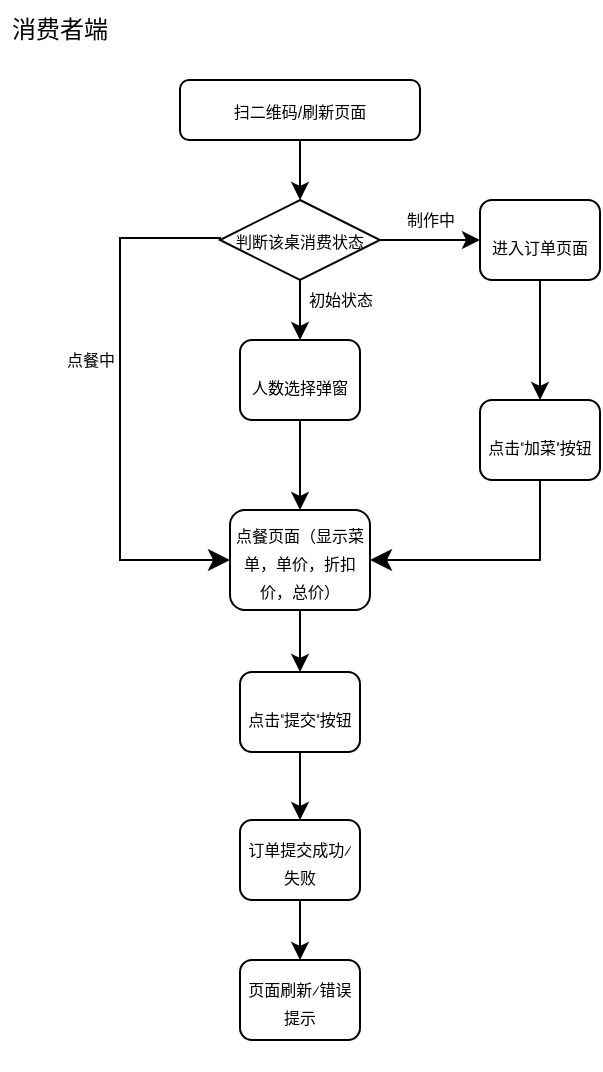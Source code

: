 <mxfile>
    <diagram id="lkhRureHaR2NHh6T9vrS" name="Page-1">
        <mxGraphModel dx="475" dy="401" grid="1" gridSize="10" guides="1" tooltips="1" connect="1" arrows="1" fold="1" page="1" pageScale="1" pageWidth="1169" pageHeight="1654" math="0" shadow="0">
            <root>
                <mxCell id="0"/>
                <mxCell id="1" parent="0"/>
                <mxCell id="2" value="消费者端" style="text;html=1;strokeColor=none;fillColor=none;align=center;verticalAlign=middle;whiteSpace=wrap;rounded=1;" parent="1" vertex="1">
                    <mxGeometry x="10" y="40" width="60" height="30" as="geometry"/>
                </mxCell>
                <mxCell id="8" style="edgeStyle=none;html=1;entryX=0.5;entryY=0;entryDx=0;entryDy=0;fontSize=8;" parent="1" source="4" target="7" edge="1">
                    <mxGeometry relative="1" as="geometry"/>
                </mxCell>
                <mxCell id="4" value="&lt;font style=&quot;font-size: 8px;&quot;&gt;扫二维码/刷新页面&lt;br&gt;&lt;/font&gt;" style="rounded=1;whiteSpace=wrap;html=1;" parent="1" vertex="1">
                    <mxGeometry x="100" y="80" width="120" height="30" as="geometry"/>
                </mxCell>
                <mxCell id="35" value="" style="edgeStyle=none;html=1;fontSize=8;" edge="1" parent="1" source="6" target="34">
                    <mxGeometry relative="1" as="geometry"/>
                </mxCell>
                <mxCell id="6" value="&lt;p style=&quot;line-height: 50%;&quot;&gt;&lt;font style=&quot;font-size: 8px;&quot;&gt;点餐页面（显示菜单，单价，折扣价，总价）&lt;/font&gt;&lt;/p&gt;" style="rounded=1;whiteSpace=wrap;html=1;hachureGap=4;fontFamily=Architects Daughter;fontSource=https%3A%2F%2Ffonts.googleapis.com%2Fcss%3Ffamily%3DArchitects%2BDaughter;fontSize=20;" parent="1" vertex="1">
                    <mxGeometry x="125" y="295" width="70" height="50" as="geometry"/>
                </mxCell>
                <mxCell id="11" value="" style="edgeStyle=none;html=1;fontSize=8;" parent="1" source="7" target="10" edge="1">
                    <mxGeometry relative="1" as="geometry"/>
                </mxCell>
                <mxCell id="16" value="" style="edgeStyle=none;html=1;fontSize=8;" parent="1" source="7" target="9" edge="1">
                    <mxGeometry relative="1" as="geometry"/>
                </mxCell>
                <mxCell id="7" value="&lt;span style=&quot;font-size: 8px;&quot;&gt;判断该桌消费状态&lt;/span&gt;" style="rhombus;whiteSpace=wrap;html=1;" parent="1" vertex="1">
                    <mxGeometry x="120" y="140" width="80" height="40" as="geometry"/>
                </mxCell>
                <mxCell id="20" value="" style="edgeStyle=none;html=1;fontSize=8;" edge="1" parent="1" source="9" target="6">
                    <mxGeometry relative="1" as="geometry"/>
                </mxCell>
                <mxCell id="9" value="&lt;font style=&quot;font-size: 8px;&quot;&gt;人数选择弹窗&lt;/font&gt;" style="rounded=1;whiteSpace=wrap;html=1;hachureGap=4;fontFamily=Architects Daughter;fontSource=https%3A%2F%2Ffonts.googleapis.com%2Fcss%3Ffamily%3DArchitects%2BDaughter;fontSize=20;" parent="1" vertex="1">
                    <mxGeometry x="130" y="210" width="60" height="40" as="geometry"/>
                </mxCell>
                <mxCell id="32" value="" style="edgeStyle=none;html=1;fontSize=8;" edge="1" parent="1" source="10" target="31">
                    <mxGeometry relative="1" as="geometry"/>
                </mxCell>
                <mxCell id="10" value="&lt;font style=&quot;font-size: 8px;&quot;&gt;进入订单页面&lt;/font&gt;" style="rounded=1;whiteSpace=wrap;html=1;hachureGap=4;fontFamily=Architects Daughter;fontSource=https%3A%2F%2Ffonts.googleapis.com%2Fcss%3Ffamily%3DArchitects%2BDaughter;fontSize=20;" parent="1" vertex="1">
                    <mxGeometry x="250" y="140" width="60" height="40" as="geometry"/>
                </mxCell>
                <mxCell id="12" value="制作中" style="text;html=1;align=center;verticalAlign=middle;resizable=0;points=[];autosize=1;strokeColor=none;fillColor=none;fontSize=8;" parent="1" vertex="1">
                    <mxGeometry x="200" y="140" width="50" height="20" as="geometry"/>
                </mxCell>
                <mxCell id="17" value="初始状态" style="text;html=1;align=center;verticalAlign=middle;resizable=0;points=[];autosize=1;strokeColor=none;fillColor=none;fontSize=8;" parent="1" vertex="1">
                    <mxGeometry x="150" y="180" width="60" height="20" as="geometry"/>
                </mxCell>
                <mxCell id="25" value="点餐中" style="text;html=1;align=center;verticalAlign=middle;resizable=0;points=[];autosize=1;strokeColor=none;fillColor=none;fontSize=8;" vertex="1" parent="1">
                    <mxGeometry x="30" y="210" width="50" height="20" as="geometry"/>
                </mxCell>
                <mxCell id="30" value="" style="edgeStyle=segmentEdgeStyle;endArrow=classic;html=1;curved=0;rounded=0;endSize=8;startSize=8;sourcePerimeterSpacing=0;targetPerimeterSpacing=0;fontSize=8;exitX=0;exitY=0.5;exitDx=0;exitDy=0;entryX=0;entryY=0.5;entryDx=0;entryDy=0;" edge="1" parent="1" source="7" target="6">
                    <mxGeometry width="100" relative="1" as="geometry">
                        <mxPoint x="20" y="180" as="sourcePoint"/>
                        <mxPoint x="120" y="220" as="targetPoint"/>
                        <Array as="points">
                            <mxPoint x="70" y="159"/>
                            <mxPoint x="70" y="320"/>
                        </Array>
                    </mxGeometry>
                </mxCell>
                <mxCell id="31" value="&lt;span style=&quot;font-size: 8px;&quot;&gt;点击“加菜”按钮&lt;/span&gt;" style="rounded=1;whiteSpace=wrap;html=1;hachureGap=4;fontFamily=Architects Daughter;fontSource=https%3A%2F%2Ffonts.googleapis.com%2Fcss%3Ffamily%3DArchitects%2BDaughter;fontSize=20;" vertex="1" parent="1">
                    <mxGeometry x="250" y="240" width="60" height="40" as="geometry"/>
                </mxCell>
                <mxCell id="33" value="" style="edgeStyle=segmentEdgeStyle;endArrow=classic;html=1;curved=0;rounded=0;endSize=8;startSize=8;sourcePerimeterSpacing=0;targetPerimeterSpacing=0;fontSize=8;exitX=0.5;exitY=1;exitDx=0;exitDy=0;entryX=1;entryY=0.5;entryDx=0;entryDy=0;" edge="1" parent="1" source="31" target="6">
                    <mxGeometry width="100" relative="1" as="geometry">
                        <mxPoint x="220" y="350" as="sourcePoint"/>
                        <mxPoint x="320" y="390" as="targetPoint"/>
                        <Array as="points">
                            <mxPoint x="280" y="320"/>
                        </Array>
                    </mxGeometry>
                </mxCell>
                <mxCell id="43" value="" style="edgeStyle=none;html=1;fontSize=8;" edge="1" parent="1" source="34" target="41">
                    <mxGeometry relative="1" as="geometry"/>
                </mxCell>
                <mxCell id="34" value="&lt;span style=&quot;font-size: 8px;&quot;&gt;点击“提交”按钮&lt;/span&gt;" style="rounded=1;whiteSpace=wrap;html=1;hachureGap=4;fontFamily=Architects Daughter;fontSource=https%3A%2F%2Ffonts.googleapis.com%2Fcss%3Ffamily%3DArchitects%2BDaughter;fontSize=20;" vertex="1" parent="1">
                    <mxGeometry x="130" y="376" width="60" height="40" as="geometry"/>
                </mxCell>
                <mxCell id="38" value="&lt;p style=&quot;line-height: 50%;&quot;&gt;&lt;span style=&quot;font-size: 8px;&quot;&gt;页面刷新/错误提示&lt;/span&gt;&lt;/p&gt;" style="rounded=1;whiteSpace=wrap;html=1;hachureGap=4;fontFamily=Architects Daughter;fontSource=https%3A%2F%2Ffonts.googleapis.com%2Fcss%3Ffamily%3DArchitects%2BDaughter;fontSize=20;" vertex="1" parent="1">
                    <mxGeometry x="130" y="520" width="60" height="40" as="geometry"/>
                </mxCell>
                <mxCell id="42" value="" style="edgeStyle=none;html=1;fontSize=8;" edge="1" parent="1" source="41" target="38">
                    <mxGeometry relative="1" as="geometry"/>
                </mxCell>
                <mxCell id="41" value="&lt;p style=&quot;line-height: 50%;&quot;&gt;&lt;span style=&quot;font-size: 8px;&quot;&gt;订单提交成功/失败&lt;/span&gt;&lt;/p&gt;" style="rounded=1;whiteSpace=wrap;html=1;hachureGap=4;fontFamily=Architects Daughter;fontSource=https%3A%2F%2Ffonts.googleapis.com%2Fcss%3Ffamily%3DArchitects%2BDaughter;fontSize=20;" vertex="1" parent="1">
                    <mxGeometry x="130" y="450" width="60" height="40" as="geometry"/>
                </mxCell>
            </root>
        </mxGraphModel>
    </diagram>
</mxfile>